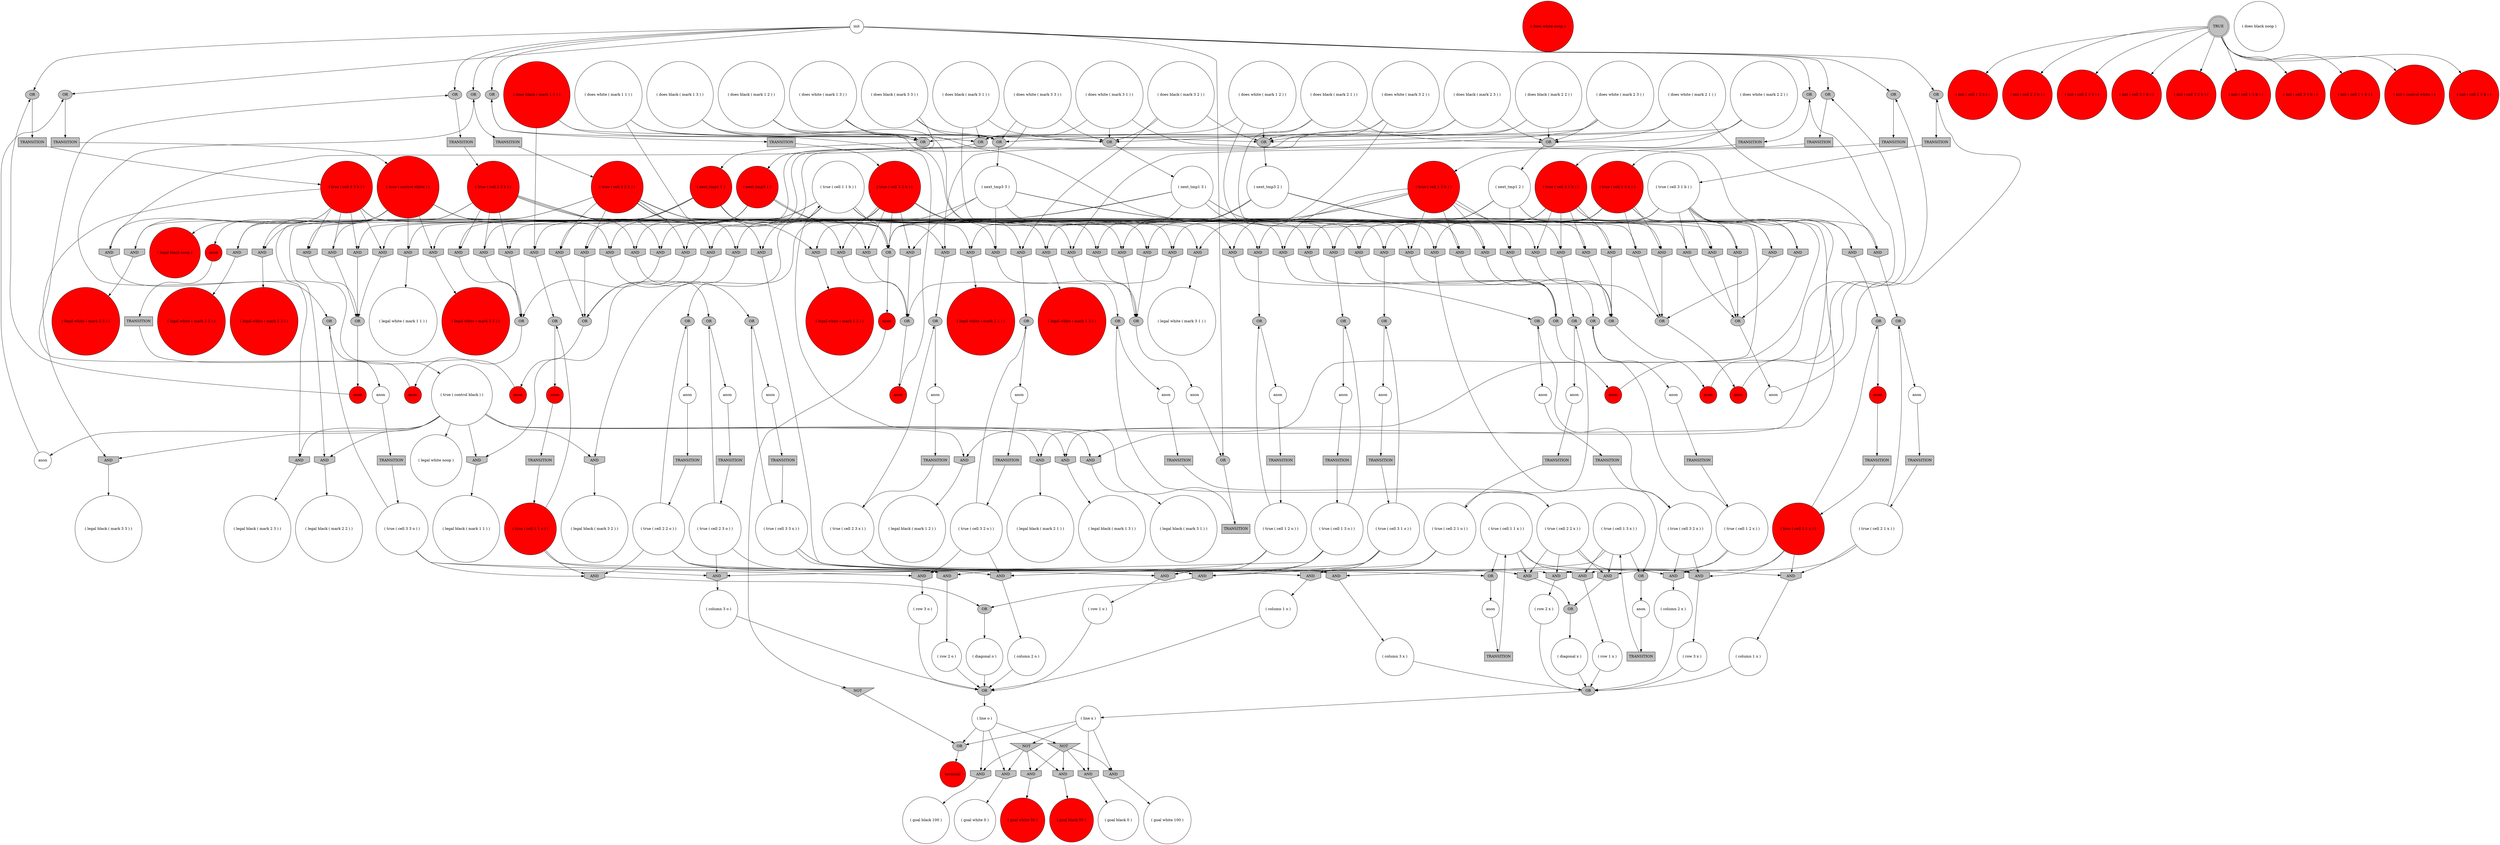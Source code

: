 digraph propNet
{
	"@100ff40f"[shape=ellipse, style= filled, fillcolor=grey, label="OR"]; "@100ff40f"->"@704a43f2"; 
	"@f756977"[shape=invhouse, style= filled, fillcolor=grey, label="AND"]; "@f756977"->"@1b514dcf"; 
	"@582d502e"[shape=ellipse, style= filled, fillcolor=grey, label="OR"]; "@582d502e"->"@5704fc92"; 
	"@15741973"[shape=invhouse, style= filled, fillcolor=grey, label="AND"]; "@15741973"->"@67f31a51"; 
	"@4b8c9183"[shape=box, style= filled, fillcolor=grey, label="TRANSITION"]; "@4b8c9183"->"@33ff0186"; 
	"@7f723f62"[shape=invhouse, style= filled, fillcolor=grey, label="AND"]; "@7f723f62"->"@8f395c8"; 
	"@69cca1dd"[shape=invhouse, style= filled, fillcolor=grey, label="AND"]; "@69cca1dd"->"@3374fe8"; 
	"@1b249d36"[shape=circle, style= filled, fillcolor=white, label="( legal white ( mark 3 1 ) )"]; 
	"@6f0d491e"[shape=invhouse, style= filled, fillcolor=grey, label="AND"]; "@6f0d491e"->"@28484528"; 
	"@1e3e242a"[shape=circle, style= filled, fillcolor=red, label="anon"]; "@1e3e242a"->"@342537d0"; 
	"@752f4138"[shape=circle, style= filled, fillcolor=white, label="anon"]; "@752f4138"->"@3a5d14b9"; 
	"@5d94dc1"[shape=box, style= filled, fillcolor=grey, label="TRANSITION"]; "@5d94dc1"->"@6f44f96"; 
	"@78519a49"[shape=invhouse, style= filled, fillcolor=grey, label="AND"]; "@78519a49"->"@1e753788"; 
	"@6511048"[shape=circle, style= filled, fillcolor=white, label="anon"]; "@6511048"->"@15518b85"; 
	"@26b8eca1"[shape=circle, style= filled, fillcolor=white, label="( true ( cell 2 2 o ) )"]; "@26b8eca1"->"@69cca1dd"; "@26b8eca1"->"@5e7140e4"; "@26b8eca1"->"@24a682fd"; "@26b8eca1"->"@4e7061dc"; "@26b8eca1"->"@5a9796fa"; 
	"@5693b28e"[shape=ellipse, style= filled, fillcolor=grey, label="OR"]; "@5693b28e"->"@752f4138"; 
	"@b43e35e"[shape=invhouse, style= filled, fillcolor=grey, label="AND"]; "@b43e35e"->"@7f840360"; 
	"@568aa495"[shape=box, style= filled, fillcolor=grey, label="TRANSITION"]; "@568aa495"->"@347ee13d"; 
	"@714d196c"[shape=circle, style= filled, fillcolor=white, label="( column 2 x )"]; "@714d196c"->"@7f840df"; 
	"@cddbcfe"[shape=circle, style= filled, fillcolor=red, label="( true ( cell 1 1 o ) )"]; "@cddbcfe"->"@624ab78b"; "@cddbcfe"->"@2781db07"; "@cddbcfe"->"@7b8b5b47"; "@cddbcfe"->"@5a9796fa"; 
	"@71ab7b88"[shape=invhouse, style= filled, fillcolor=grey, label="AND"]; "@71ab7b88"->"@4a812b7f"; 
	"@27a9118a"[shape=box, style= filled, fillcolor=grey, label="TRANSITION"]; "@27a9118a"->"@5f6067b5"; 
	"@7253de77"[shape=box, style= filled, fillcolor=grey, label="TRANSITION"]; "@7253de77"->"@1373a947"; 
	"@a7e065b"[shape=circle, style= filled, fillcolor=red, label="anon"]; "@a7e065b"->"@3940ca8f"; 
	"@22e7f6cc"[shape=circle, style= filled, fillcolor=red, label="( does white noop )"]; 
	"@45050f2e"[shape=invhouse, style= filled, fillcolor=grey, label="AND"]; "@45050f2e"->"@24a682fd"; 
	"@1e16ca3b"[shape=doublecircle, style= filled, fillcolor=grey, label="TRUE"]; "@1e16ca3b"->"@1a9b342a"; "@1e16ca3b"->"@4b9d380c"; "@1e16ca3b"->"@62326cc3"; "@1e16ca3b"->"@196b005a"; "@1e16ca3b"->"@786d433f"; "@1e16ca3b"->"@60d6302d"; "@1e16ca3b"->"@4af63a8d"; "@1e16ca3b"->"@5a924d39"; "@1e16ca3b"->"@292f3253"; "@1e16ca3b"->"@621963e7"; 
	"@582f7602"[shape=circle, style= filled, fillcolor=white, label="anon"]; "@582f7602"->"@2afa3f12"; 
	"@4e771a59"[shape=ellipse, style= filled, fillcolor=grey, label="OR"]; "@4e771a59"->"@5e3471eb"; 
	"@19f079c2"[shape=invhouse, style= filled, fillcolor=grey, label="AND"]; "@19f079c2"->"@46da623c"; 
	"@76379604"[shape=circle, style= filled, fillcolor=white, label="( goal white 100 )"]; 
	"@1373a947"[shape=circle, style= filled, fillcolor=red, label="( true ( cell 3 2 b ) )"]; "@1373a947"->"@47cca5bc"; "@1373a947"->"@103556a5"; "@1373a947"->"@4aa929d8"; "@1373a947"->"@304148f2"; "@1373a947"->"@412bed58"; "@1373a947"->"@48980b8c"; "@1373a947"->"@1111ed28"; "@1373a947"->"@4947e38b"; "@1373a947"->"@6d8958c4"; 
	"@22212217"[shape=circle, style= filled, fillcolor=white, label="anon"]; "@22212217"->"@79f77b37"; 
	"@1b550f62"[shape=ellipse, style= filled, fillcolor=grey, label="OR"]; "@1b550f62"->"@5d1bd0b"; 
	"@f34db03"[shape=ellipse, style= filled, fillcolor=grey, label="OR"]; "@f34db03"->"@60e3ca2f"; 
	"@1111ed28"[shape=ellipse, style= filled, fillcolor=grey, label="OR"]; "@1111ed28"->"@db61969"; 
	"@4dad5f97"[shape=invhouse, style= filled, fillcolor=grey, label="AND"]; "@4dad5f97"->"@76379604"; 
	"@7527c31b"[shape=invhouse, style= filled, fillcolor=grey, label="AND"]; "@7527c31b"->"@3acfde5c"; 
	"@3badb590"[shape=circle, style= filled, fillcolor=white, label="( true ( cell 3 2 x ) )"]; "@3badb590"->"@c67db86"; "@3badb590"->"@4b735b8e"; "@3badb590"->"@4edfc9d0"; 
	"@12480876"[shape=circle, style= filled, fillcolor=white, label="( does white ( mark 2 2 ) )"]; "@12480876"->"@599cf87c"; "@12480876"->"@28290fc8"; "@12480876"->"@78b668cf"; 
	"@13d2c9ec"[shape=ellipse, style= filled, fillcolor=grey, label="OR"]; "@13d2c9ec"->"@4a3904fe"; 
	"@27a0939e"[shape=ellipse, style= filled, fillcolor=grey, label="OR"]; "@27a0939e"->"@708e03bf"; 
	"@7295cad7"[shape=circle, style= filled, fillcolor=white, label="( true ( cell 1 1 x ) )"]; "@7295cad7"->"@5199d128"; "@7295cad7"->"@27dc022a"; "@7295cad7"->"@52fc03a5"; "@7295cad7"->"@5693b28e"; 
	"@4b030540"[shape=invhouse, style= filled, fillcolor=grey, label="AND"]; "@4b030540"->"@9078a4d"; 
	"@ecd8089"[shape=invhouse, style= filled, fillcolor=grey, label="AND"]; "@ecd8089"->"@b518cb7"; 
	"@77c8498f"[shape=circle, style= filled, fillcolor=white, label="anon"]; "@77c8498f"->"@44110ca6"; 
	"@56eb8eac"[shape=invhouse, style= filled, fillcolor=grey, label="AND"]; "@56eb8eac"->"@1b249d36"; 
	"@4d9aefd3"[shape=circle, style= filled, fillcolor=red, label="( legal white ( mark 2 2 ) )"]; 
	"@1c629a2b"[shape=invhouse, style= filled, fillcolor=grey, label="AND"]; "@1c629a2b"->"@17385a13"; 
	"@349b7ad0"[shape=invhouse, style= filled, fillcolor=grey, label="AND"]; "@349b7ad0"->"@34d54a53"; 
	"@9c3df8f"[shape=circle, style= filled, fillcolor=white, label="( legal white ( mark 1 1 ) )"]; 
	"@2646b60a"[shape=invhouse, style= filled, fillcolor=grey, label="AND"]; "@2646b60a"->"@43d76c86"; 
	"@49bda1eb"[shape=circle, style= filled, fillcolor=red, label="( true ( control white ) )"]; "@49bda1eb"->"@5448aeec"; "@49bda1eb"->"@7b7dfb9b"; "@49bda1eb"->"@56eb8eac"; "@49bda1eb"->"@4d402329"; "@49bda1eb"->"@2856fbc"; "@49bda1eb"->"@6f8b2e96"; "@49bda1eb"->"@6d8958c4"; "@49bda1eb"->"@b43e35e"; "@49bda1eb"->"@535ab874"; "@49bda1eb"->"@5c63029d"; "@49bda1eb"->"@11f07c7f"; 
	"@45d59d83"[shape=box, style= filled, fillcolor=grey, label="TRANSITION"]; "@45d59d83"->"@19c58249"; 
	"@2ad89a8f"[shape=ellipse, style= filled, fillcolor=grey, label="OR"]; "@2ad89a8f"->"@568aa495"; 
	"@1cb712e0"[shape=invhouse, style= filled, fillcolor=grey, label="AND"]; "@1cb712e0"->"@100ff40f"; 
	"@42fa0aa2"[shape=invhouse, style= filled, fillcolor=grey, label="AND"]; "@42fa0aa2"->"@43d76c86"; 
	"@46645a3e"[shape=circle, style= filled, fillcolor=red, label="anon"]; "@46645a3e"->"@2804d9e9"; 
	"@24a682fd"[shape=ellipse, style= filled, fillcolor=grey, label="OR"]; "@24a682fd"->"@6511048"; 
	"@6ddac81"[shape=invhouse, style= filled, fillcolor=grey, label="AND"]; "@6ddac81"->"@37f7f88a"; 
	"@5a94aefd"[shape=circle, style= filled, fillcolor=white, label="( does black ( mark 3 2 ) )"]; "@5a94aefd"->"@599cf87c"; "@5a94aefd"->"@2cc465c0"; "@5a94aefd"->"@48980b8c"; 
	"@4d402329"[shape=invhouse, style= filled, fillcolor=grey, label="AND"]; "@4d402329"->"@9c3df8f"; 
	"@9f22d98"[shape=ellipse, style= filled, fillcolor=grey, label="OR"]; "@9f22d98"->"@45d59d83"; 
	"@5a9796fa"[shape=invhouse, style= filled, fillcolor=grey, label="AND"]; "@5a9796fa"->"@13d2c9ec"; 
	"@47cca5bc"[shape=invhouse, style= filled, fillcolor=grey, label="AND"]; "@47cca5bc"->"@3c06c7b6"; 
	"@412bed58"[shape=invhouse, style= filled, fillcolor=grey, label="AND"]; "@412bed58"->"@24dfbbc2"; 
	"@5aabbad8"[shape=invhouse, style= filled, fillcolor=grey, label="AND"]; "@5aabbad8"->"@245a2bb5"; 
	"@5c45c633"[shape=circle, style= filled, fillcolor=white, label="anon"]; "@5c45c633"->"@1f1909d"; 
	"@33ff0186"[shape=circle, style= filled, fillcolor=white, label="( true ( cell 2 2 x ) )"]; "@33ff0186"->"@c67db86"; "@33ff0186"->"@5dc892ea"; "@33ff0186"->"@10d86d8d"; "@33ff0186"->"@27dc022a"; "@33ff0186"->"@5451519e"; 
	"@7091a2e8"[shape=invhouse, style= filled, fillcolor=grey, label="AND"]; "@7091a2e8"->"@29942452"; 
	"@78b668cf"[shape=invhouse, style= filled, fillcolor=grey, label="AND"]; "@78b668cf"->"@5451519e"; 
	"@4af63a8d"[shape=circle, style= filled, fillcolor=red, label="( init ( cell 3 3 b ) )"]; 
	"@126f5e14"[shape=ellipse, style= filled, fillcolor=grey, label="OR"]; "@126f5e14"->"@5c36b28"; 
	"@208ad4f6"[shape=circle, style= filled, fillcolor=white, label="( legal black ( mark 1 2 ) )"]; 
	"@7718d164"[shape=invhouse, style= filled, fillcolor=grey, label="AND"]; "@7718d164"->"@9078a4d"; 
	"@7b696114"[shape=circle, style= filled, fillcolor=white, label="( row 2 x )"]; "@7b696114"->"@7f840df"; 
	"@69158b6b"[shape=box, style= filled, fillcolor=grey, label="TRANSITION"]; "@69158b6b"->"@8a67f8f"; 
	"@7277c2f5"[shape=circle, style= filled, fillcolor=white, label="( legal black ( mark 1 1 ) )"]; 
	"@2781db07"[shape=ellipse, style= filled, fillcolor=grey, label="OR"]; "@2781db07"->"@a7e065b"; 
	"@34d54a53"[shape=ellipse, style= filled, fillcolor=grey, label="OR"]; "@34d54a53"->"@3fbbb566"; 
	"@9df6958"[shape=circle, style= filled, fillcolor=white, label="( goal white 0 )"]; 
	"@103556a5"[shape=invhouse, style= filled, fillcolor=grey, label="AND"]; "@103556a5"->"@24dfbbc2"; 
	"@3acfde5c"[shape=ellipse, style= filled, fillcolor=grey, label="OR"]; "@3acfde5c"->"@582f7602"; 
	"@558c571f"[shape=invhouse, style= filled, fillcolor=grey, label="AND"]; "@558c571f"->"@4a812b7f"; 
	"@3b3c79af"[shape=invhouse, style= filled, fillcolor=grey, label="AND"]; "@3b3c79af"->"@7277c2f5"; 
	"@1b1a7b8e"[shape=box, style= filled, fillcolor=grey, label="TRANSITION"]; "@1b1a7b8e"->"@6ccf1156"; 
	"@5e7140e4"[shape=invhouse, style= filled, fillcolor=grey, label="AND"]; "@5e7140e4"->"@1c71c67"; 
	"@bd55142"[shape=ellipse, style= filled, fillcolor=grey, label="OR"]; "@bd55142"->"@126aa3a1"; 
	"@ad98641"[shape=invhouse, style= filled, fillcolor=grey, label="AND"]; "@ad98641"->"@7e1aff58"; 
	"@2316718a"[shape=invhouse, style= filled, fillcolor=grey, label="AND"]; "@2316718a"->"@4a812b7f"; 
	"@17f1156c"[shape=circle, style= filled, fillcolor=white, label="( line x )"]; "@17f1156c"->"@4a86c1a2"; "@17f1156c"->"@352d6e05"; "@17f1156c"->"@4dad5f97"; "@17f1156c"->"@39f676f8"; 
	"@1b514dcf"[shape=circle, style= filled, fillcolor=white, label="( legal black ( mark 2 3 ) )"]; 
	"@64db4644"[shape=circle, style= filled, fillcolor=white, label="( does white ( mark 1 2 ) )"]; "@64db4644"->"@599cf87c"; "@64db4644"->"@b7c82c1"; "@64db4644"->"@4e771a59"; 
	"@5448aeec"[shape=invhouse, style= filled, fillcolor=grey, label="AND"]; "@5448aeec"->"@4192b13e"; 
	"@3599d13d"[shape=invhouse, style= filled, fillcolor=grey, label="AND"]; "@3599d13d"->"@b518cb7"; 
	"@57f3735a"[shape=box, style= filled, fillcolor=grey, label="TRANSITION"]; "@57f3735a"->"@c3306e9"; 
	"@6658aef2"[shape=circle, style= filled, fillcolor=white, label="( true ( cell 3 3 o ) )"]; "@6658aef2"->"@582d502e"; "@6658aef2"->"@47599f2"; "@6658aef2"->"@78519a49"; "@6658aef2"->"@5a9796fa"; 
	"@65e2cf"[shape=invhouse, style= filled, fillcolor=grey, label="AND"]; "@65e2cf"->"@4a812b7f"; 
	"@4192b13e"[shape=circle, style= filled, fillcolor=red, label="( legal white ( mark 2 3 ) )"]; 
	"@3953b5e3"[shape=box, style= filled, fillcolor=grey, label="TRANSITION"]; "@3953b5e3"->"@2d4419bf"; 
	"@1a9b342a"[shape=circle, style= filled, fillcolor=red, label="( init ( cell 1 2 b ) )"]; 
	"@5199d128"[shape=invhouse, style= filled, fillcolor=grey, label="AND"]; "@5199d128"->"@2c041ece"; 
	"@304148f2"[shape=invhouse, style= filled, fillcolor=grey, label="AND"]; "@304148f2"->"@24dfbbc2"; 
	"@22f0b843"[shape=invhouse, style= filled, fillcolor=grey, label="AND"]; "@22f0b843"->"@bd55142"; 
	"@2f78fdcd"[shape=circle, style= filled, fillcolor=white, label="( does white ( mark 1 3 ) )"]; "@2f78fdcd"->"@6156f406"; "@2f78fdcd"->"@1c629a2b"; "@2f78fdcd"->"@4e771a59"; 
	"@72d5f260"[shape=invhouse, style= filled, fillcolor=grey, label="AND"]; "@72d5f260"->"@43d76c86"; 
	"@782cca9a"[shape=circle, style= filled, fillcolor=white, label="( does black ( mark 1 3 ) )"]; "@782cca9a"->"@6156f406"; "@782cca9a"->"@31503236"; "@782cca9a"->"@4e771a59"; 
	"@6855fee3"[shape=invhouse, style= filled, fillcolor=grey, label="AND"]; "@6855fee3"->"@bd55142"; 
	"@44110ca6"[shape=box, style= filled, fillcolor=grey, label="TRANSITION"]; "@44110ca6"->"@3badb590"; 
	"@1c6288da"[shape=circle, style= filled, fillcolor=red, label="terminal"]; 
	"@71e70f58"[shape=circle, style= filled, fillcolor=white, label="anon"]; "@71e70f58"->"@f34db03"; 
	"@79f77b37"[shape=box, style= filled, fillcolor=grey, label="TRANSITION"]; "@79f77b37"->"@369e931b"; 
	"@237a01ba"[shape=invtriangle, style= filled, fillcolor=grey, label="NOT"]; "@237a01ba"->"@727f9dde"; "@237a01ba"->"@352d6e05"; "@237a01ba"->"@4dad5f97"; "@237a01ba"->"@4a72d7ad"; 
	"@6a3d6cfe"[shape=invhouse, style= filled, fillcolor=grey, label="AND"]; "@6a3d6cfe"->"@7db900a3"; 
	"@57eabd2f"[shape=circle, style= filled, fillcolor=white, label="( true ( cell 3 3 x ) )"]; "@57eabd2f"->"@3acfde5c"; "@57eabd2f"->"@27dc022a"; "@57eabd2f"->"@15741973"; "@57eabd2f"->"@4b735b8e"; 
	"@4a3904fe"[shape=circle, style= filled, fillcolor=white, label="( diagonal o )"]; "@4a3904fe"->"@1980465f"; 
	"@7f120bd5"[shape=invhouse, style= filled, fillcolor=grey, label="AND"]; "@7f120bd5"->"@29942452"; 
	"@2c041ece"[shape=circle, style= filled, fillcolor=white, label="( column 1 x )"]; "@2c041ece"->"@7f840df"; 
	"@4a4ece82"[shape=circle, style= filled, fillcolor=white, label="( does white ( mark 3 2 ) )"]; "@4a4ece82"->"@599cf87c"; "@4a4ece82"->"@2cc465c0"; "@4a4ece82"->"@4947e38b"; 
	"@6b1ce7d0"[shape=circle, style= filled, fillcolor=white, label="( does white ( mark 3 1 ) )"]; "@6b1ce7d0"->"@2cc465c0"; "@6b1ce7d0"->"@55457843"; "@6b1ce7d0"->"@39768a3f"; 
	"@7b8b5b47"[shape=invhouse, style= filled, fillcolor=grey, label="AND"]; "@7b8b5b47"->"@2378aac6"; 
	"@4947e38b"[shape=invhouse, style= filled, fillcolor=grey, label="AND"]; "@4947e38b"->"@4edfc9d0"; 
	"@60e3ca2f"[shape=box, style= filled, fillcolor=grey, label="TRANSITION"]; "@60e3ca2f"->"@539a4e22"; 
	"@718bdd59"[shape=circle, style= filled, fillcolor=white, label="( legal white noop )"]; 
	"@15518b85"[shape=box, style= filled, fillcolor=grey, label="TRANSITION"]; "@15518b85"->"@26b8eca1"; 
	"@5f6067b5"[shape=circle, style= filled, fillcolor=red, label="( true ( cell 1 3 b ) )"]; "@5f6067b5"->"@6a3d6cfe"; "@5f6067b5"->"@7b7dfb9b"; "@5f6067b5"->"@31503236"; "@5f6067b5"->"@7f120bd5"; "@5f6067b5"->"@1111ed28"; "@5f6067b5"->"@1c629a2b"; "@5f6067b5"->"@7091a2e8"; "@5f6067b5"->"@3dda426"; "@5f6067b5"->"@46a121be"; 
	"@16e3cc3b"[shape=ellipse, style= filled, fillcolor=grey, label="OR"]; "@16e3cc3b"->"@67df19d"; 
	"@5151e588"[shape=invhouse, style= filled, fillcolor=grey, label="AND"]; "@5151e588"->"@1e827d76"; 
	"@c3306e9"[shape=circle, style= filled, fillcolor=white, label="( true ( cell 1 1 b ) )"]; "@c3306e9"->"@3b3c79af"; "@c3306e9"->"@558c571f"; "@c3306e9"->"@71ab7b88"; "@c3306e9"->"@6a2d8d69"; "@c3306e9"->"@5e9e553b"; "@c3306e9"->"@1111ed28"; "@c3306e9"->"@4d402329"; "@c3306e9"->"@65e2cf"; "@c3306e9"->"@2316718a"; 
	"@5d1bd0b"[shape=circle, style= filled, fillcolor=white, label="anon"]; "@5d1bd0b"->"@5d94dc1"; 
	"@3fbbb566"[shape=circle, style= filled, fillcolor=white, label="anon"]; "@3fbbb566"->"@2530349e"; 
	"@6d98b0"[shape=circle, style= filled, fillcolor=red, label="( true ( cell 1 2 b ) )"]; "@6d98b0"->"@72d5f260"; "@6d98b0"->"@1cb712e0"; "@6d98b0"->"@42fa0aa2"; "@6d98b0"->"@1111ed28"; "@6d98b0"->"@39ee0c07"; "@6d98b0"->"@2856fbc"; "@6d98b0"->"@1007d70e"; "@6d98b0"->"@2646b60a"; "@6d98b0"->"@b7c82c1"; 
	"@6d8f4151"[shape=circle, style= filled, fillcolor=white, label="init"]; "@6d8f4151"->"@1f8a90e"; "@6d8f4151"->"@f34db03"; "@6d8f4151"->"@e65bd92"; "@6d8f4151"->"@2ad89a8f"; "@6d8f4151"->"@16e3cc3b"; "@6d8f4151"->"@225209fb"; "@6d8f4151"->"@9f22d98"; "@6d8f4151"->"@1f1909d"; "@6d8f4151"->"@2804d9e9"; "@6d8f4151"->"@27a0939e"; 
	"@db61969"[shape=circle, style= filled, fillcolor=red, label="open"]; "@db61969"->"@5320a25a"; 
	"@3374fe8"[shape=circle, style= filled, fillcolor=white, label="( row 2 o )"]; "@3374fe8"->"@1980465f"; 
	"@426ea1"[shape=circle, style= filled, fillcolor=white, label="anon"]; "@426ea1"->"@2b59e810"; 
	"@7f840360"[shape=circle, style= filled, fillcolor=red, label="( legal white ( mark 2 1 ) )"]; 
	"@3a5d14b9"[shape=box, style= filled, fillcolor=grey, label="TRANSITION"]; "@3a5d14b9"->"@7295cad7"; 
	"@46da623c"[shape=ellipse, style= filled, fillcolor=grey, label="OR"]; "@46da623c"->"@732270ec"; 
	"@7b7dfb9b"[shape=invhouse, style= filled, fillcolor=grey, label="AND"]; "@7b7dfb9b"->"@695784da"; 
	"@5c36b28"[shape=circle, style= filled, fillcolor=white, label="anon"]; "@5c36b28"->"@32a42771"; 
	"@62326cc3"[shape=circle, style= filled, fillcolor=red, label="( init ( cell 2 1 b ) )"]; 
	"@44c35031"[shape=circle, style= filled, fillcolor=red, label="( true ( cell 2 1 b ) )"]; "@44c35031"->"@4492d592"; "@44c35031"->"@6f0d491e"; "@44c35031"->"@5aabbad8"; "@44c35031"->"@448f0d4a"; "@44c35031"->"@6fd396c5"; "@44c35031"->"@1111ed28"; "@44c35031"->"@349b7ad0"; "@44c35031"->"@6ddac81"; "@44c35031"->"@b43e35e"; 
	"@5498746d"[shape=circle, style= filled, fillcolor=white, label="anon"]; "@5498746d"->"@3953b5e3"; 
	"@1f8a90e"[shape=ellipse, style= filled, fillcolor=grey, label="OR"]; "@1f8a90e"->"@16fc3bc3"; 
	"@4c051cfd"[shape=circle, style= filled, fillcolor=white, label="( does black noop )"]; 
	"@2d4419bf"[shape=circle, style= filled, fillcolor=white, label="( true ( cell 3 1 o ) )"]; "@2d4419bf"->"@624ab78b"; "@2d4419bf"->"@78519a49"; "@2d4419bf"->"@4e7061dc"; "@2d4419bf"->"@2bf22a8c"; 
	"@60d6302d"[shape=circle, style= filled, fillcolor=red, label="( init ( cell 1 3 b ) )"]; 
	"@7e596ea5"[shape=circle, style= filled, fillcolor=white, label="anon"]; "@7e596ea5"->"@1bcb28b9"; 
	"@4b735b8e"[shape=invhouse, style= filled, fillcolor=grey, label="AND"]; "@4b735b8e"->"@38e5fd25"; 
	"@5c63029d"[shape=invhouse, style= filled, fillcolor=grey, label="AND"]; "@5c63029d"->"@4d9aefd3"; 
	"@677c3782"[shape=box, style= filled, fillcolor=grey, label="TRANSITION"]; "@677c3782"->"@3773d2d5"; 
	"@13e1871e"[shape=circle, style= filled, fillcolor=white, label="anon"]; "@13e1871e"->"@4b8c9183"; 
	"@4492d592"[shape=invhouse, style= filled, fillcolor=grey, label="AND"]; "@4492d592"->"@37f7f88a"; 
	"@2cc465c0"[shape=ellipse, style= filled, fillcolor=grey, label="OR"]; "@2cc465c0"->"@2e400716"; 
	"@37713477"[shape=invhouse, style= filled, fillcolor=grey, label="AND"]; "@37713477"->"@8f395c8"; 
	"@2c4aad4c"[shape=invhouse, style= filled, fillcolor=grey, label="AND"]; "@2c4aad4c"->"@b518cb7"; 
	"@55457843"[shape=invhouse, style= filled, fillcolor=grey, label="AND"]; "@55457843"->"@1063b53e"; 
	"@33f2f0fa"[shape=circle, style= filled, fillcolor=white, label="( true ( cell 2 3 x ) )"]; "@33f2f0fa"->"@7e1aff58"; "@33f2f0fa"->"@10d86d8d"; "@33f2f0fa"->"@15741973"; 
	"@1007d70e"[shape=invhouse, style= filled, fillcolor=grey, label="AND"]; "@1007d70e"->"@43d76c86"; 
	"@10957598"[shape=box, style= filled, fillcolor=grey, label="TRANSITION"]; "@10957598"->"@49bda1eb"; 
	"@39f676f8"[shape=invtriangle, style= filled, fillcolor=grey, label="NOT"]; "@39f676f8"->"@727f9dde"; "@39f676f8"->"@5a05cfe3"; "@39f676f8"->"@c5d59e6"; "@39f676f8"->"@4a72d7ad"; 
	"@4edfc9d0"[shape=ellipse, style= filled, fillcolor=grey, label="OR"]; "@4edfc9d0"->"@77c8498f"; 
	"@7492db80"[shape=invhouse, style= filled, fillcolor=grey, label="AND"]; "@7492db80"->"@53a056f1"; 
	"@48980b8c"[shape=invhouse, style= filled, fillcolor=grey, label="AND"]; "@48980b8c"->"@126f5e14"; 
	"@6fd396c5"[shape=invhouse, style= filled, fillcolor=grey, label="AND"]; "@6fd396c5"->"@37f7f88a"; 
	"@5219bb01"[shape=circle, style= filled, fillcolor=red, label="( legal white ( mark 3 2 ) )"]; 
	"@7db900a3"[shape=circle, style= filled, fillcolor=white, label="( legal black ( mark 1 3 ) )"]; 
	"@12fdc33"[shape=circle, style= filled, fillcolor=white, label="( does white ( mark 3 3 ) )"]; "@12fdc33"->"@6156f406"; "@12fdc33"->"@2cc465c0"; "@12fdc33"->"@7527c31b"; 
	"@6f8b2e96"[shape=circle, style= filled, fillcolor=red, label="( legal black noop )"]; 
	"@24dfbbc2"[shape=ellipse, style= filled, fillcolor=grey, label="OR"]; "@24dfbbc2"->"@544f33a7"; 
	"@46a121be"[shape=invhouse, style= filled, fillcolor=grey, label="AND"]; "@46a121be"->"@29942452"; 
	"@5dc892ea"[shape=invhouse, style= filled, fillcolor=grey, label="AND"]; "@5dc892ea"->"@12dcc95e"; 
	"@5fb7a894"[shape=circle, style= filled, fillcolor=red, label="( next_tmp3 1 )"]; "@5fb7a894"->"@4aa929d8"; "@5fb7a894"->"@4b030540"; "@5fb7a894"->"@72d5f260"; "@5fb7a894"->"@6855fee3"; "@5fb7a894"->"@37713477"; "@5fb7a894"->"@7091a2e8"; 
	"@4a86c1a2"[shape=ellipse, style= filled, fillcolor=grey, label="OR"]; "@4a86c1a2"->"@1c6288da"; 
	"@6de25f9"[shape=circle, style= filled, fillcolor=red, label="( does black ( mark 1 1 ) )"]; "@6de25f9"->"@5e9e553b"; "@6de25f9"->"@39768a3f"; "@6de25f9"->"@4e771a59"; 
	"@7f840df"[shape=ellipse, style= filled, fillcolor=grey, label="OR"]; "@7f840df"->"@17f1156c"; 
	"@352d6e05"[shape=invhouse, style= filled, fillcolor=grey, label="AND"]; "@352d6e05"->"@8ff450a"; 
	"@8a67f8f"[shape=circle, style= filled, fillcolor=white, label="( true ( cell 1 2 o ) )"]; "@8a67f8f"->"@100ff40f"; "@8a67f8f"->"@5e7140e4"; "@8a67f8f"->"@7b8b5b47"; 
	"@70b0659a"[shape=circle, style= filled, fillcolor=white, label="( legal black ( mark 2 2 ) )"]; 
	"@17385a13"[shape=ellipse, style= filled, fillcolor=grey, label="OR"]; "@17385a13"->"@22212217"; 
	"@3b62b44e"[shape=invhouse, style= filled, fillcolor=grey, label="AND"]; "@3b62b44e"->"@70b0659a"; 
	"@3529d807"[shape=circle, style= filled, fillcolor=red, label="( legal white ( mark 1 2 ) )"]; 
	"@61af8e81"[shape=ellipse, style= filled, fillcolor=grey, label="OR"]; "@61af8e81"->"@7e596ea5"; 
	"@535ab874"[shape=invhouse, style= filled, fillcolor=grey, label="AND"]; "@535ab874"->"@11e0a487"; 
	"@196b005a"[shape=circle, style= filled, fillcolor=red, label="( init ( cell 3 1 b ) )"]; 
	"@708e03bf"[shape=box, style= filled, fillcolor=grey, label="TRANSITION"]; "@708e03bf"->"@356a1eeb"; 
	"@163a254"[shape=circle, style= filled, fillcolor=white, label="( true ( cell 1 2 x ) )"]; "@163a254"->"@c67db86"; "@163a254"->"@52fc03a5"; "@163a254"->"@61af8e81"; 
	"@2856fbc"[shape=invhouse, style= filled, fillcolor=grey, label="AND"]; "@2856fbc"->"@3529d807"; 
	"@279fd8a4"[shape=invhouse, style= filled, fillcolor=grey, label="AND"]; "@279fd8a4"->"@8f395c8"; 
	"@8f395c8"[shape=ellipse, style= filled, fillcolor=grey, label="OR"]; "@8f395c8"->"@4127d641"; 
	"@28f3a7cc"[shape=circle, style= filled, fillcolor=white, label="anon"]; "@28f3a7cc"->"@e65bd92"; 
	"@16fc3bc3"[shape=box, style= filled, fillcolor=grey, label="TRANSITION"]; "@16fc3bc3"->"@6d98b0"; 
	"@7e1aff58"[shape=ellipse, style= filled, fillcolor=grey, label="OR"]; "@7e1aff58"->"@426ea1"; 
	"@347ee13d"[shape=circle, style= filled, fillcolor=red, label="( true ( cell 2 2 b ) )"]; "@347ee13d"->"@4b030540"; "@347ee13d"->"@1111ed28"; "@347ee13d"->"@78b668cf"; "@347ee13d"->"@45050f2e"; "@347ee13d"->"@1930d2fb"; "@347ee13d"->"@3b62b44e"; "@347ee13d"->"@7718d164"; "@347ee13d"->"@5c63029d"; "@347ee13d"->"@182fd1c0"; 
	"@6a2d8d69"[shape=invhouse, style= filled, fillcolor=grey, label="AND"]; "@6a2d8d69"->"@5693b28e"; 
	"@16413504"[shape=circle, style= filled, fillcolor=red, label="anon"]; "@16413504"->"@2ad89a8f"; 
	"@350b6e42"[shape=circle, style= filled, fillcolor=red, label="( true ( cell 3 1 x ) )"]; "@350b6e42"->"@5199d128"; "@350b6e42"->"@5dc892ea"; "@350b6e42"->"@4b735b8e"; "@350b6e42"->"@1063b53e"; 
	"@40daa793"[shape=circle, style= filled, fillcolor=white, label="( column 3 o )"]; "@40daa793"->"@1980465f"; 
	"@2b59e810"[shape=box, style= filled, fillcolor=grey, label="TRANSITION"]; "@2b59e810"->"@33f2f0fa"; 
	"@39768a3f"[shape=ellipse, style= filled, fillcolor=grey, label="OR"]; "@39768a3f"->"@5fb7a894"; 
	"@60bb7ff1"[shape=circle, style= filled, fillcolor=white, label="( true ( cell 2 3 o ) )"]; "@60bb7ff1"->"@69cca1dd"; "@60bb7ff1"->"@46da623c"; "@60bb7ff1"->"@47599f2"; 
	"@9078a4d"[shape=ellipse, style= filled, fillcolor=grey, label="OR"]; "@9078a4d"->"@16413504"; 
	"@6d8958c4"[shape=invhouse, style= filled, fillcolor=grey, label="AND"]; "@6d8958c4"->"@5219bb01"; 
	"@6156f406"[shape=ellipse, style= filled, fillcolor=grey, label="OR"]; "@6156f406"->"@780d8957"; 
	"@53a056f1"[shape=circle, style= filled, fillcolor=white, label="( legal black ( mark 3 1 ) )"]; 
	"@43d76c86"[shape=ellipse, style= filled, fillcolor=grey, label="OR"]; "@43d76c86"->"@4b66b812"; 
	"@786d433f"[shape=circle, style= filled, fillcolor=red, label="( init ( cell 3 2 b ) )"]; 
	"@dac38f8"[shape=circle, style= filled, fillcolor=white, label="( does white ( mark 2 1 ) )"]; "@dac38f8"->"@28290fc8"; "@dac38f8"->"@5aabbad8"; "@dac38f8"->"@39768a3f"; 
	"@10d86d8d"[shape=invhouse, style= filled, fillcolor=grey, label="AND"]; "@10d86d8d"->"@7b696114"; 
	"@2e400716"[shape=circle, style= filled, fillcolor=white, label="( next_tmp1 3 )"]; "@2e400716"->"@558c571f"; "@2e400716"->"@6fd396c5"; "@2e400716"->"@7f120bd5"; "@2e400716"->"@42fa0aa2"; "@2e400716"->"@279fd8a4"; "@2e400716"->"@1930d2fb"; 
	"@52fc03a5"[shape=invhouse, style= filled, fillcolor=grey, label="AND"]; "@52fc03a5"->"@577c8a11"; 
	"@780d8957"[shape=circle, style= filled, fillcolor=white, label="( next_tmp3 3 )"]; "@780d8957"->"@412bed58"; "@780d8957"->"@ecd8089"; "@780d8957"->"@448f0d4a"; "@780d8957"->"@2316718a"; "@780d8957"->"@2646b60a"; "@780d8957"->"@182fd1c0"; 
	"@1063b53e"[shape=ellipse, style= filled, fillcolor=grey, label="OR"]; "@1063b53e"->"@1e3e242a"; 
	"@24d3afb3"[shape=circle, style= filled, fillcolor=red, label="anon"]; "@24d3afb3"->"@16e3cc3b"; 
	"@28484528"[shape=circle, style= filled, fillcolor=white, label="( legal black ( mark 2 1 ) )"]; 
	"@1c6c770c"[shape=invhouse, style= filled, fillcolor=grey, label="AND"]; "@1c6c770c"->"@bd55142"; 
	"@6f44f96"[shape=circle, style= filled, fillcolor=white, label="( true ( cell 1 3 o ) )"]; "@6f44f96"->"@47599f2"; "@6f44f96"->"@1b550f62"; "@6f44f96"->"@7b8b5b47"; "@6f44f96"->"@4e7061dc"; 
	"@7f2fe64c"[shape=circle, style= filled, fillcolor=white, label="( true ( cell 3 2 o ) )"]; "@7f2fe64c"->"@5e7140e4"; "@7f2fe64c"->"@78519a49"; "@7f2fe64c"->"@126f5e14"; 
	"@4127d641"[shape=circle, style= filled, fillcolor=red, label="anon"]; "@4127d641"->"@9f22d98"; 
	"@31503236"[shape=invhouse, style= filled, fillcolor=grey, label="AND"]; "@31503236"->"@1b550f62"; 
	"@11e0a487"[shape=circle, style= filled, fillcolor=red, label="( legal white ( mark 3 3 ) )"]; 
	"@1f1909d"[shape=ellipse, style= filled, fillcolor=grey, label="OR"]; "@1f1909d"->"@10957598"; 
	"@577c8a11"[shape=circle, style= filled, fillcolor=white, label="( row 1 x )"]; "@577c8a11"->"@7f840df"; 
	"@122cbd42"[shape=circle, style= filled, fillcolor=white, label="( does black ( mark 1 2 ) )"]; "@122cbd42"->"@599cf87c"; "@122cbd42"->"@1cb712e0"; "@122cbd42"->"@4e771a59"; 
	"@4aa929d8"[shape=invhouse, style= filled, fillcolor=grey, label="AND"]; "@4aa929d8"->"@24dfbbc2"; 
	"@1bcb28b9"[shape=box, style= filled, fillcolor=grey, label="TRANSITION"]; "@1bcb28b9"->"@163a254"; 
	"@fc084b3"[shape=circle, style= filled, fillcolor=white, label="anon"]; "@fc084b3"->"@1b1a7b8e"; 
	"@4b66b812"[shape=circle, style= filled, fillcolor=red, label="anon"]; "@4b66b812"->"@1f8a90e"; 
	"@5320a25a"[shape=invtriangle, style= filled, fillcolor=grey, label="NOT"]; "@5320a25a"->"@4a86c1a2"; 
	"@292f3253"[shape=circle, style= filled, fillcolor=red, label="( init ( control white ) )"]; 
	"@37f7f88a"[shape=ellipse, style= filled, fillcolor=grey, label="OR"]; "@37f7f88a"->"@24d3afb3"; 
	"@2bf22a8c"[shape=ellipse, style= filled, fillcolor=grey, label="OR"]; "@2bf22a8c"->"@5498746d"; 
	"@356a1eeb"[shape=circle, style= filled, fillcolor=red, label="( true ( cell 3 3 b ) )"]; "@356a1eeb"->"@1c6c770c"; "@356a1eeb"->"@22f0b843"; "@356a1eeb"->"@79fbbe6e"; "@356a1eeb"->"@6855fee3"; "@356a1eeb"->"@1111ed28"; "@356a1eeb"->"@5151e588"; "@356a1eeb"->"@7527c31b"; "@356a1eeb"->"@5807478b"; "@356a1eeb"->"@535ab874"; 
	"@12dcc95e"[shape=ellipse, style= filled, fillcolor=grey, label="OR"]; "@12dcc95e"->"@5ee12d6d"; 
	"@53c1bc42"[shape=circle, style= filled, fillcolor=white, label="( does black ( mark 2 3 ) )"]; "@53c1bc42"->"@6156f406"; "@53c1bc42"->"@28290fc8"; "@53c1bc42"->"@19f079c2"; 
	"@6fe8306c"[shape=invhouse, style= filled, fillcolor=grey, label="AND"]; "@6fe8306c"->"@2bf22a8c"; 
	"@369e931b"[shape=circle, style= filled, fillcolor=white, label="( true ( cell 1 3 x ) )"]; "@369e931b"->"@5dc892ea"; "@369e931b"->"@15741973"; "@369e931b"->"@52fc03a5"; "@369e931b"->"@17385a13"; 
	"@47599f2"[shape=invhouse, style= filled, fillcolor=grey, label="AND"]; "@47599f2"->"@40daa793"; 
	"@19eca16"[shape=circle, style= filled, fillcolor=white, label="( true ( cell 2 1 o ) )"]; "@19eca16"->"@624ab78b"; "@19eca16"->"@69cca1dd"; "@19eca16"->"@34d54a53"; 
	"@3d06c68f"[shape=invhouse, style= filled, fillcolor=grey, label="AND"]; "@3d06c68f"->"@8f395c8"; 
	"@19c58249"[shape=circle, style= filled, fillcolor=red, label="( true ( cell 2 3 b ) )"]; "@19c58249"->"@7f723f62"; "@19c58249"->"@f756977"; "@19c58249"->"@19f079c2"; "@19c58249"->"@5448aeec"; "@19c58249"->"@37713477"; "@19c58249"->"@ad98641"; "@19c58249"->"@1111ed28"; "@19c58249"->"@3d06c68f"; "@19c58249"->"@279fd8a4"; 
	"@5ee12d6d"[shape=circle, style= filled, fillcolor=white, label="( diagonal x )"]; "@5ee12d6d"->"@7f840df"; 
	"@5807478b"[shape=invhouse, style= filled, fillcolor=grey, label="AND"]; "@5807478b"->"@bd55142"; 
	"@695784da"[shape=circle, style= filled, fillcolor=red, label="( legal white ( mark 1 3 ) )"]; 
	"@11f07c7f"[shape=circle, style= filled, fillcolor=red, label="anon"]; "@11f07c7f"->"@677c3782"; 
	"@4b9d380c"[shape=circle, style= filled, fillcolor=red, label="( init ( cell 2 2 b ) )"]; 
	"@7e5cf3c8"[shape=circle, style= filled, fillcolor=white, label="( next_tmp3 2 )"]; "@7e5cf3c8"->"@7f723f62"; "@7e5cf3c8"->"@4492d592"; "@7e5cf3c8"->"@22f0b843"; "@7e5cf3c8"->"@2c4aad4c"; "@7e5cf3c8"->"@65e2cf"; "@7e5cf3c8"->"@46a121be"; 
	"@79fbbe6e"[shape=invhouse, style= filled, fillcolor=grey, label="AND"]; "@79fbbe6e"->"@582d502e"; 
	"@68e61973"[shape=invhouse, style= filled, fillcolor=grey, label="AND"]; "@68e61973"->"@b518cb7"; 
	"@5704fc92"[shape=circle, style= filled, fillcolor=white, label="anon"]; "@5704fc92"->"@ea26b03"; 
	"@6ccf1156"[shape=circle, style= filled, fillcolor=white, label="( true ( cell 2 1 x ) )"]; "@6ccf1156"->"@5199d128"; "@6ccf1156"->"@10d86d8d"; "@6ccf1156"->"@245a2bb5"; 
	"@6e44bdde"[shape=circle, style= filled, fillcolor=white, label="( goal black 100 )"]; 
	"@1c71c67"[shape=circle, style= filled, fillcolor=white, label="( column 2 o )"]; "@1c71c67"->"@1980465f"; 
	"@ea26b03"[shape=box, style= filled, fillcolor=grey, label="TRANSITION"]; "@ea26b03"->"@6658aef2"; 
	"@727f9dde"[shape=invhouse, style= filled, fillcolor=grey, label="AND"]; "@727f9dde"->"@4de5bc03"; 
	"@67f31a51"[shape=circle, style= filled, fillcolor=white, label="( column 3 x )"]; "@67f31a51"->"@7f840df"; 
	"@5e9e553b"[shape=invhouse, style= filled, fillcolor=grey, label="AND"]; "@5e9e553b"->"@2781db07"; 
	"@3773d2d5"[shape=circle, style= filled, fillcolor=white, label="( true ( control black ) )"]; "@3773d2d5"->"@47cca5bc"; "@3773d2d5"->"@718bdd59"; "@3773d2d5"->"@7492db80"; "@3773d2d5"->"@f756977"; "@3773d2d5"->"@6a3d6cfe"; "@3773d2d5"->"@3b3c79af"; "@3773d2d5"->"@6f0d491e"; "@3773d2d5"->"@5c45c633"; "@3773d2d5"->"@5151e588"; "@3773d2d5"->"@39ee0c07"; "@3773d2d5"->"@3b62b44e"; 
	"@57a16207"[shape=circle, style= filled, fillcolor=white, label="( does black ( mark 3 1 ) )"]; "@57a16207"->"@2cc465c0"; "@57a16207"->"@6fe8306c"; "@57a16207"->"@39768a3f"; 
	"@18d0eb79"[shape=circle, style= filled, fillcolor=white, label="( does white ( mark 2 3 ) )"]; "@18d0eb79"->"@6156f406"; "@18d0eb79"->"@28290fc8"; "@18d0eb79"->"@ad98641"; 
	"@225209fb"[shape=ellipse, style= filled, fillcolor=grey, label="OR"]; "@225209fb"->"@7253de77"; 
	"@69866a2d"[shape=circle, style= filled, fillcolor=white, label="( does black ( mark 3 3 ) )"]; "@69866a2d"->"@6156f406"; "@69866a2d"->"@2cc465c0"; "@69866a2d"->"@79fbbe6e"; 
	"@5a924d39"[shape=circle, style= filled, fillcolor=red, label="( init ( cell 1 1 b ) )"]; 
	"@4e7061dc"[shape=invhouse, style= filled, fillcolor=grey, label="AND"]; "@4e7061dc"->"@13d2c9ec"; 
	"@2530349e"[shape=box, style= filled, fillcolor=grey, label="TRANSITION"]; "@2530349e"->"@19eca16"; 
	"@3c06c7b6"[shape=circle, style= filled, fillcolor=white, label="( legal black ( mark 3 2 ) )"]; 
	"@3a29b59c"[shape=circle, style= filled, fillcolor=white, label="( does black ( mark 2 1 ) )"]; "@3a29b59c"->"@28290fc8"; "@3a29b59c"->"@39768a3f"; "@3a29b59c"->"@349b7ad0"; 
	"@539a4e22"[shape=circle, style= filled, fillcolor=white, label="( true ( cell 3 1 b ) )"]; "@539a4e22"->"@7492db80"; "@539a4e22"->"@6fe8306c"; "@539a4e22"->"@3599d13d"; "@539a4e22"->"@ecd8089"; "@539a4e22"->"@68e61973"; "@539a4e22"->"@55457843"; "@539a4e22"->"@2c4aad4c"; "@539a4e22"->"@56eb8eac"; "@539a4e22"->"@1111ed28"; 
	"@704a43f2"[shape=circle, style= filled, fillcolor=white, label="anon"]; "@704a43f2"->"@69158b6b"; 
	"@c5d59e6"[shape=invhouse, style= filled, fillcolor=grey, label="AND"]; "@c5d59e6"->"@9df6958"; 
	"@b7c82c1"[shape=invhouse, style= filled, fillcolor=grey, label="AND"]; "@b7c82c1"->"@61af8e81"; 
	"@2378aac6"[shape=circle, style= filled, fillcolor=white, label="( row 1 o )"]; "@2378aac6"->"@1980465f"; 
	"@a00e9bf"[shape=circle, style= filled, fillcolor=white, label="( column 1 o )"]; "@a00e9bf"->"@1980465f"; 
	"@2812cbad"[shape=circle, style= filled, fillcolor=white, label="( does white ( mark 1 1 ) )"]; "@2812cbad"->"@6a2d8d69"; "@2812cbad"->"@39768a3f"; "@2812cbad"->"@4e771a59"; 
	"@38e5fd25"[shape=circle, style= filled, fillcolor=white, label="( row 3 x )"]; "@38e5fd25"->"@7f840df"; 
	"@624ab78b"[shape=invhouse, style= filled, fillcolor=grey, label="AND"]; "@624ab78b"->"@a00e9bf"; 
	"@448f0d4a"[shape=invhouse, style= filled, fillcolor=grey, label="AND"]; "@448f0d4a"->"@37f7f88a"; 
	"@29942452"[shape=ellipse, style= filled, fillcolor=grey, label="OR"]; "@29942452"->"@46645a3e"; 
	"@126aa3a1"[shape=circle, style= filled, fillcolor=red, label="anon"]; "@126aa3a1"->"@27a0939e"; 
	"@1930d2fb"[shape=invhouse, style= filled, fillcolor=grey, label="AND"]; "@1930d2fb"->"@9078a4d"; 
	"@732270ec"[shape=circle, style= filled, fillcolor=white, label="anon"]; "@732270ec"->"@7945c6b6"; 
	"@3940ca8f"[shape=box, style= filled, fillcolor=grey, label="TRANSITION"]; "@3940ca8f"->"@cddbcfe"; 
	"@5451519e"[shape=ellipse, style= filled, fillcolor=grey, label="OR"]; "@5451519e"->"@13e1871e"; 
	"@7e1dd9cd"[shape=circle, style= filled, fillcolor=white, label="( next_tmp1 2 )"]; "@7e1dd9cd"->"@1c6c770c"; "@7e1dd9cd"->"@103556a5"; "@7e1dd9cd"->"@71ab7b88"; "@7e1dd9cd"->"@68e61973"; "@7e1dd9cd"->"@1007d70e"; "@7e1dd9cd"->"@3dda426"; 
	"@32a42771"[shape=box, style= filled, fillcolor=grey, label="TRANSITION"]; "@32a42771"->"@7f2fe64c"; 
	"@5e3471eb"[shape=circle, style= filled, fillcolor=red, label="( next_tmp1 1 )"]; "@5e3471eb"->"@304148f2"; "@5e3471eb"->"@3599d13d"; "@5e3471eb"->"@3d06c68f"; "@5e3471eb"->"@5807478b"; "@5e3471eb"->"@6ddac81"; "@5e3471eb"->"@7718d164"; 
	"@1980465f"[shape=ellipse, style= filled, fillcolor=grey, label="OR"]; "@1980465f"->"@4982667d"; 
	"@4a72d7ad"[shape=invhouse, style= filled, fillcolor=grey, label="AND"]; "@4a72d7ad"->"@2bf4d412"; 
	"@599cf87c"[shape=ellipse, style= filled, fillcolor=grey, label="OR"]; "@599cf87c"->"@7e5cf3c8"; 
	"@67df19d"[shape=box, style= filled, fillcolor=grey, label="TRANSITION"]; "@67df19d"->"@44c35031"; 
	"@c67db86"[shape=invhouse, style= filled, fillcolor=grey, label="AND"]; "@c67db86"->"@714d196c"; 
	"@28290fc8"[shape=ellipse, style= filled, fillcolor=grey, label="OR"]; "@28290fc8"->"@7e1dd9cd"; 
	"@2bf4d412"[shape=circle, style= filled, fillcolor=red, label="( goal white 50 )"]; 
	"@4de5bc03"[shape=circle, style= filled, fillcolor=red, label="( goal black 50 )"]; 
	"@5a05cfe3"[shape=invhouse, style= filled, fillcolor=grey, label="AND"]; "@5a05cfe3"->"@6e44bdde"; 
	"@b518cb7"[shape=ellipse, style= filled, fillcolor=grey, label="OR"]; "@b518cb7"->"@71e70f58"; 
	"@544f33a7"[shape=circle, style= filled, fillcolor=red, label="anon"]; "@544f33a7"->"@225209fb"; 
	"@2afa3f12"[shape=box, style= filled, fillcolor=grey, label="TRANSITION"]; "@2afa3f12"->"@57eabd2f"; 
	"@39ee0c07"[shape=invhouse, style= filled, fillcolor=grey, label="AND"]; "@39ee0c07"->"@208ad4f6"; 
	"@2804d9e9"[shape=ellipse, style= filled, fillcolor=grey, label="OR"]; "@2804d9e9"->"@27a9118a"; 
	"@182fd1c0"[shape=invhouse, style= filled, fillcolor=grey, label="AND"]; "@182fd1c0"->"@9078a4d"; 
	"@245a2bb5"[shape=ellipse, style= filled, fillcolor=grey, label="OR"]; "@245a2bb5"->"@fc084b3"; 
	"@7945c6b6"[shape=box, style= filled, fillcolor=grey, label="TRANSITION"]; "@7945c6b6"->"@60bb7ff1"; 
	"@1e827d76"[shape=circle, style= filled, fillcolor=white, label="( legal black ( mark 3 3 ) )"]; 
	"@8ff450a"[shape=circle, style= filled, fillcolor=white, label="( goal black 0 )"]; 
	"@342537d0"[shape=box, style= filled, fillcolor=grey, label="TRANSITION"]; "@342537d0"->"@350b6e42"; 
	"@6d741082"[shape=circle, style= filled, fillcolor=white, label="( does black ( mark 2 2 ) )"]; "@6d741082"->"@599cf87c"; "@6d741082"->"@28290fc8"; "@6d741082"->"@45050f2e"; 
	"@27dc022a"[shape=invhouse, style= filled, fillcolor=grey, label="AND"]; "@27dc022a"->"@12dcc95e"; 
	"@e65bd92"[shape=ellipse, style= filled, fillcolor=grey, label="OR"]; "@e65bd92"->"@57f3735a"; 
	"@3dda426"[shape=invhouse, style= filled, fillcolor=grey, label="AND"]; "@3dda426"->"@29942452"; 
	"@1e753788"[shape=circle, style= filled, fillcolor=white, label="( row 3 o )"]; "@1e753788"->"@1980465f"; 
	"@621963e7"[shape=circle, style= filled, fillcolor=red, label="( init ( cell 2 3 b ) )"]; 
	"@4a812b7f"[shape=ellipse, style= filled, fillcolor=grey, label="OR"]; "@4a812b7f"->"@28f3a7cc"; 
	"@4982667d"[shape=circle, style= filled, fillcolor=white, label="( line o )"]; "@4982667d"->"@237a01ba"; "@4982667d"->"@4a86c1a2"; "@4982667d"->"@5a05cfe3"; "@4982667d"->"@c5d59e6"; 
}
